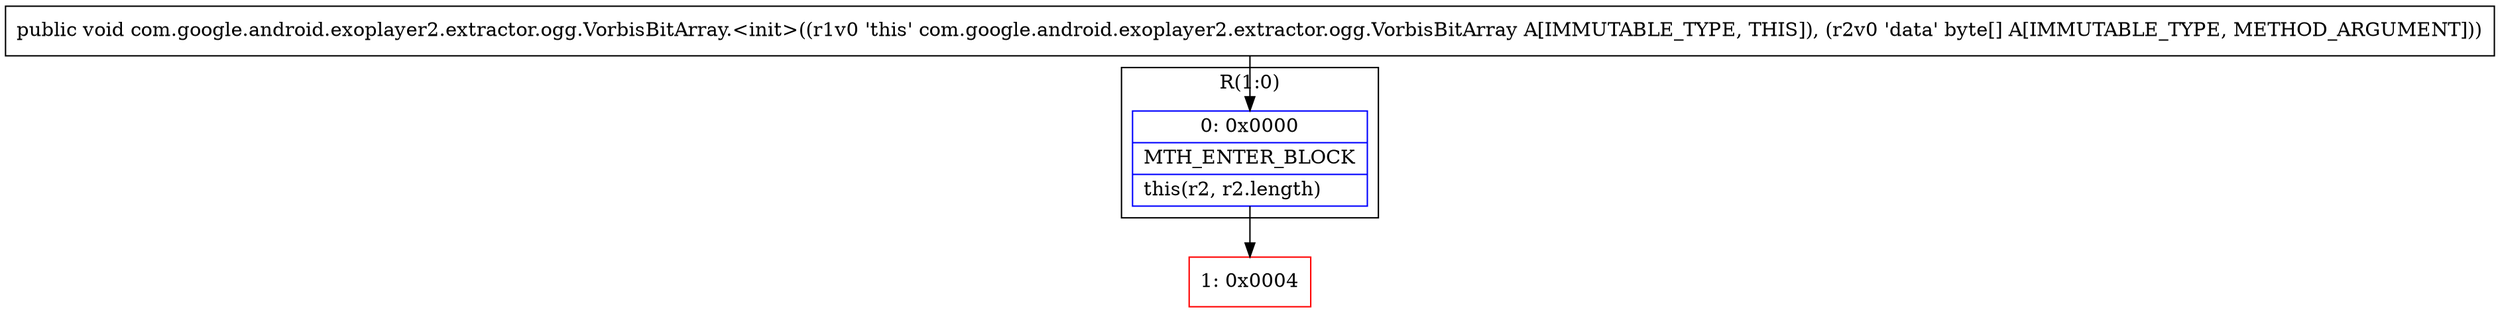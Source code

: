 digraph "CFG forcom.google.android.exoplayer2.extractor.ogg.VorbisBitArray.\<init\>([B)V" {
subgraph cluster_Region_896186879 {
label = "R(1:0)";
node [shape=record,color=blue];
Node_0 [shape=record,label="{0\:\ 0x0000|MTH_ENTER_BLOCK\l|this(r2, r2.length)\l}"];
}
Node_1 [shape=record,color=red,label="{1\:\ 0x0004}"];
MethodNode[shape=record,label="{public void com.google.android.exoplayer2.extractor.ogg.VorbisBitArray.\<init\>((r1v0 'this' com.google.android.exoplayer2.extractor.ogg.VorbisBitArray A[IMMUTABLE_TYPE, THIS]), (r2v0 'data' byte[] A[IMMUTABLE_TYPE, METHOD_ARGUMENT])) }"];
MethodNode -> Node_0;
Node_0 -> Node_1;
}

